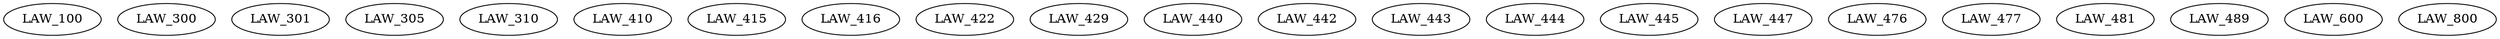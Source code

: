 digraph G {
    LAW_100;
    LAW_300;
    LAW_301;
    LAW_305;
    LAW_310;
    LAW_410;
    LAW_415;
    LAW_416;
    LAW_422;
    LAW_429;
    LAW_440;
    LAW_442;
    LAW_443;
    LAW_444;
    LAW_445;
    LAW_447;
    LAW_476;
    LAW_477;
    LAW_481;
    LAW_489;
    LAW_600;
    LAW_800;
}
